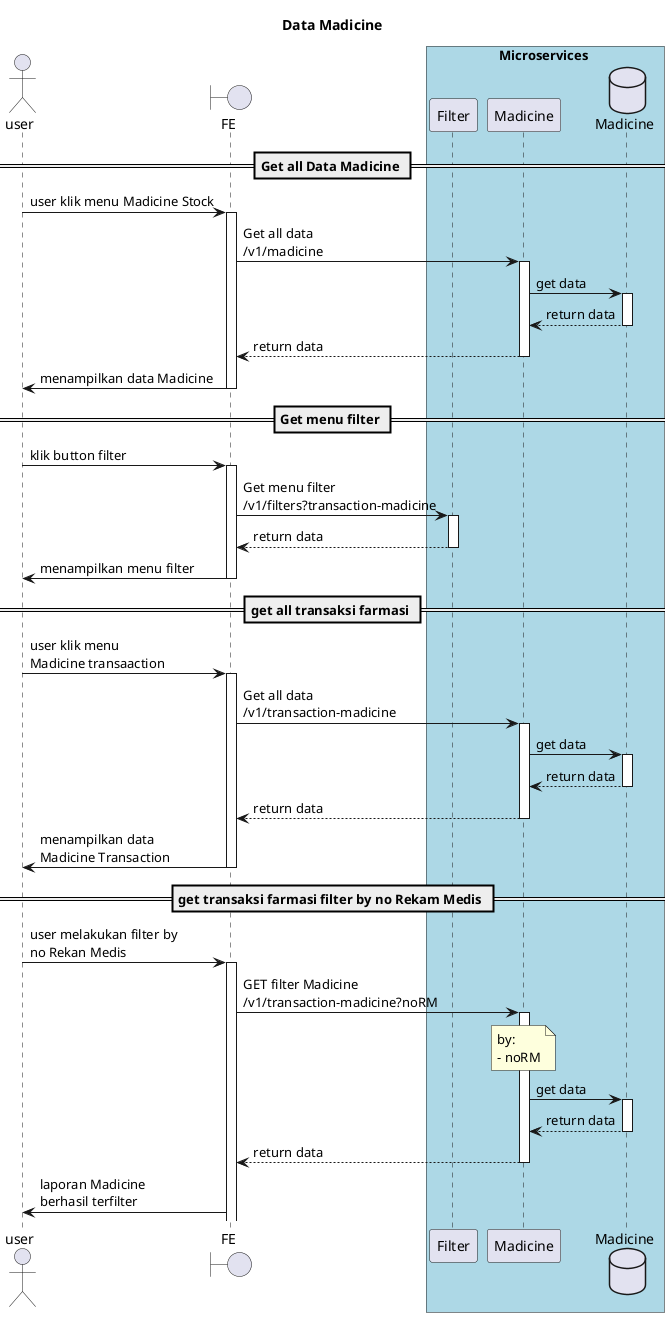 @startuml "Data Madicine"

title "Data Madicine"


actor user as user
boundary "FE" as fe

box Microservices #LightBlue
participant "Filter" as msFilter
participant "Madicine" as msMadicine
database "Madicine" as dbMadicine
end box

== Get all Data Madicine ==
user -> fe++ : user klik menu Madicine Stock
fe-> msMadicine ++: Get all data\n/v1/madicine
msMadicine ->dbMadicine++ : get data
dbMadicine-->msMadicine--: return data
msMadicine-->fe--: return data
fe->user --: menampilkan data Madicine

== Get menu filter ==
user -> fe++ : klik button filter
fe-> msFilter ++: Get menu filter\n/v1/filters?transaction-madicine
' note over msFilter
'     by:
'     - paymentStatus
'     - date
' end note
msFilter-->fe--: return data
fe->user-- : menampilkan menu filter

== get all transaksi farmasi ==
user -> fe++ : user klik menu \nMadicine transaaction
fe-> msMadicine ++: Get all data\n/v1/transaction-madicine
msMadicine ->dbMadicine++ : get data
dbMadicine-->msMadicine--: return data
msMadicine-->fe--: return data
fe->user --: menampilkan data \nMadicine Transaction

== get transaksi farmasi filter by no Rekam Medis ==
user -> fe++ : user melakukan filter by \nno Rekan Medis
fe-> msMadicine ++: GET filter Madicine\n/v1/transaction-madicine?noRM
note over msMadicine
    by:
    - noRM
end note
msMadicine ->dbMadicine++ : get data
dbMadicine-->msMadicine--: return data
msMadicine-->fe--: return data
fe->user : laporan Madicine \nberhasil terfilter
@enduml